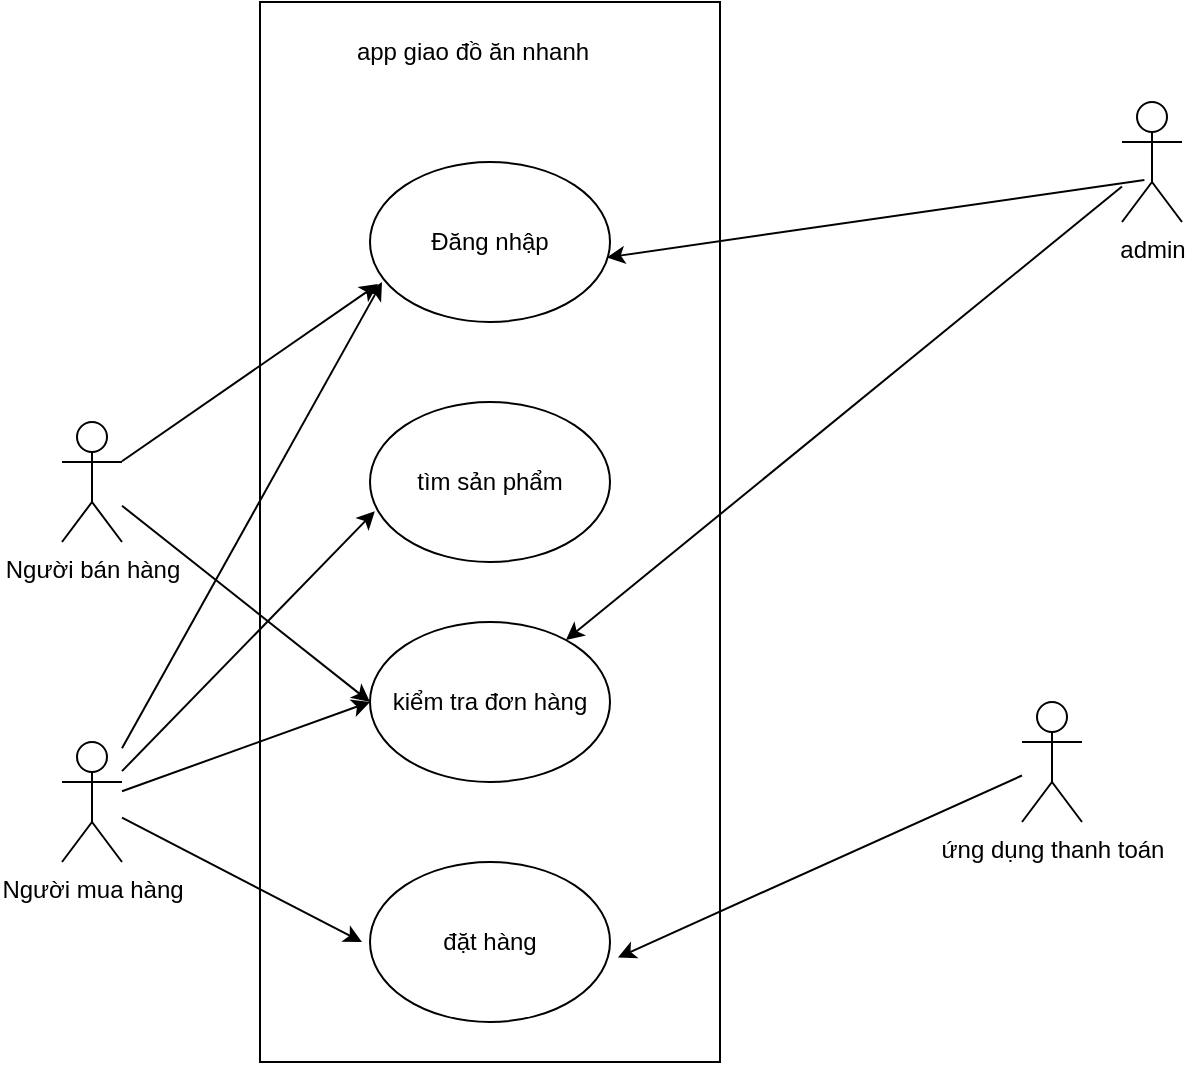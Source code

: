 <mxfile version="28.2.8">
  <diagram name="Trang-1" id="PihUMvQMhH72YgQlzZNn">
    <mxGraphModel dx="1042" dy="596" grid="1" gridSize="10" guides="1" tooltips="1" connect="1" arrows="1" fold="1" page="1" pageScale="1" pageWidth="827" pageHeight="1169" math="0" shadow="0">
      <root>
        <mxCell id="0" />
        <mxCell id="1" parent="0" />
        <mxCell id="fRi8QQ__9xkcZtR-5k9F-21" value="" style="rounded=0;whiteSpace=wrap;html=1;" vertex="1" parent="1">
          <mxGeometry x="299" y="100" width="230" height="530" as="geometry" />
        </mxCell>
        <mxCell id="fRi8QQ__9xkcZtR-5k9F-12" style="rounded=0;orthogonalLoop=1;jettySize=auto;html=1;exitX=0.373;exitY=0.65;exitDx=0;exitDy=0;exitPerimeter=0;" edge="1" parent="1" source="fRi8QQ__9xkcZtR-5k9F-1">
          <mxGeometry relative="1" as="geometry">
            <mxPoint x="852.5" y="169.998" as="sourcePoint" />
            <mxPoint x="472.5" y="227.72" as="targetPoint" />
          </mxGeometry>
        </mxCell>
        <mxCell id="fRi8QQ__9xkcZtR-5k9F-23" style="rounded=0;orthogonalLoop=1;jettySize=auto;html=1;" edge="1" parent="1" source="fRi8QQ__9xkcZtR-5k9F-1" target="fRi8QQ__9xkcZtR-5k9F-11">
          <mxGeometry relative="1" as="geometry" />
        </mxCell>
        <mxCell id="fRi8QQ__9xkcZtR-5k9F-1" value="admin&lt;div&gt;&lt;br&gt;&lt;/div&gt;" style="shape=umlActor;verticalLabelPosition=bottom;verticalAlign=top;html=1;outlineConnect=0;" vertex="1" parent="1">
          <mxGeometry x="730" y="150" width="30" height="60" as="geometry" />
        </mxCell>
        <mxCell id="fRi8QQ__9xkcZtR-5k9F-14" style="rounded=0;orthogonalLoop=1;jettySize=auto;html=1;entryX=0;entryY=0.5;entryDx=0;entryDy=0;" edge="1" parent="1" source="fRi8QQ__9xkcZtR-5k9F-2" target="fRi8QQ__9xkcZtR-5k9F-11">
          <mxGeometry relative="1" as="geometry" />
        </mxCell>
        <mxCell id="fRi8QQ__9xkcZtR-5k9F-2" value="Người bán hàng" style="shape=umlActor;verticalLabelPosition=bottom;verticalAlign=top;html=1;outlineConnect=0;" vertex="1" parent="1">
          <mxGeometry x="200" y="310" width="30" height="60" as="geometry" />
        </mxCell>
        <mxCell id="fRi8QQ__9xkcZtR-5k9F-15" style="rounded=0;orthogonalLoop=1;jettySize=auto;html=1;" edge="1" parent="1" source="fRi8QQ__9xkcZtR-5k9F-5">
          <mxGeometry relative="1" as="geometry">
            <mxPoint x="360" y="240" as="targetPoint" />
          </mxGeometry>
        </mxCell>
        <mxCell id="fRi8QQ__9xkcZtR-5k9F-17" style="rounded=0;orthogonalLoop=1;jettySize=auto;html=1;" edge="1" parent="1" source="fRi8QQ__9xkcZtR-5k9F-5">
          <mxGeometry relative="1" as="geometry">
            <mxPoint x="350" y="570" as="targetPoint" />
          </mxGeometry>
        </mxCell>
        <mxCell id="fRi8QQ__9xkcZtR-5k9F-18" style="rounded=0;orthogonalLoop=1;jettySize=auto;html=1;entryX=0;entryY=0.5;entryDx=0;entryDy=0;" edge="1" parent="1" source="fRi8QQ__9xkcZtR-5k9F-5" target="fRi8QQ__9xkcZtR-5k9F-11">
          <mxGeometry relative="1" as="geometry" />
        </mxCell>
        <mxCell id="fRi8QQ__9xkcZtR-5k9F-5" value="Người mua hàng" style="shape=umlActor;verticalLabelPosition=bottom;verticalAlign=top;html=1;outlineConnect=0;" vertex="1" parent="1">
          <mxGeometry x="200" y="470" width="30" height="60" as="geometry" />
        </mxCell>
        <mxCell id="fRi8QQ__9xkcZtR-5k9F-7" value="ứng dụng thanh toán" style="shape=umlActor;verticalLabelPosition=bottom;verticalAlign=top;html=1;outlineConnect=0;" vertex="1" parent="1">
          <mxGeometry x="680" y="450" width="30" height="60" as="geometry" />
        </mxCell>
        <mxCell id="fRi8QQ__9xkcZtR-5k9F-8" value="Đăng nhập" style="ellipse;whiteSpace=wrap;html=1;" vertex="1" parent="1">
          <mxGeometry x="354" y="180" width="120" height="80" as="geometry" />
        </mxCell>
        <mxCell id="fRi8QQ__9xkcZtR-5k9F-9" value="tìm sản phẩm" style="ellipse;whiteSpace=wrap;html=1;" vertex="1" parent="1">
          <mxGeometry x="354" y="300" width="120" height="80" as="geometry" />
        </mxCell>
        <mxCell id="fRi8QQ__9xkcZtR-5k9F-10" value="đặt hàng" style="ellipse;whiteSpace=wrap;html=1;" vertex="1" parent="1">
          <mxGeometry x="354" y="530" width="120" height="80" as="geometry" />
        </mxCell>
        <mxCell id="fRi8QQ__9xkcZtR-5k9F-11" value="kiểm tra đơn hàng" style="ellipse;whiteSpace=wrap;html=1;" vertex="1" parent="1">
          <mxGeometry x="354" y="410" width="120" height="80" as="geometry" />
        </mxCell>
        <mxCell id="fRi8QQ__9xkcZtR-5k9F-13" style="rounded=0;orthogonalLoop=1;jettySize=auto;html=1;entryX=0.033;entryY=0.763;entryDx=0;entryDy=0;entryPerimeter=0;" edge="1" parent="1" source="fRi8QQ__9xkcZtR-5k9F-2" target="fRi8QQ__9xkcZtR-5k9F-8">
          <mxGeometry relative="1" as="geometry" />
        </mxCell>
        <mxCell id="fRi8QQ__9xkcZtR-5k9F-16" style="rounded=0;orthogonalLoop=1;jettySize=auto;html=1;entryX=0.02;entryY=0.683;entryDx=0;entryDy=0;entryPerimeter=0;" edge="1" parent="1" source="fRi8QQ__9xkcZtR-5k9F-5" target="fRi8QQ__9xkcZtR-5k9F-9">
          <mxGeometry relative="1" as="geometry" />
        </mxCell>
        <mxCell id="fRi8QQ__9xkcZtR-5k9F-22" value="app giao đồ ăn nhanh" style="text;html=1;whiteSpace=wrap;strokeColor=none;fillColor=none;align=center;verticalAlign=middle;rounded=0;" vertex="1" parent="1">
          <mxGeometry x="337.5" y="110" width="135" height="30" as="geometry" />
        </mxCell>
        <mxCell id="fRi8QQ__9xkcZtR-5k9F-26" style="rounded=0;orthogonalLoop=1;jettySize=auto;html=1;entryX=1.033;entryY=0.597;entryDx=0;entryDy=0;entryPerimeter=0;" edge="1" parent="1" source="fRi8QQ__9xkcZtR-5k9F-7" target="fRi8QQ__9xkcZtR-5k9F-10">
          <mxGeometry relative="1" as="geometry" />
        </mxCell>
      </root>
    </mxGraphModel>
  </diagram>
</mxfile>
